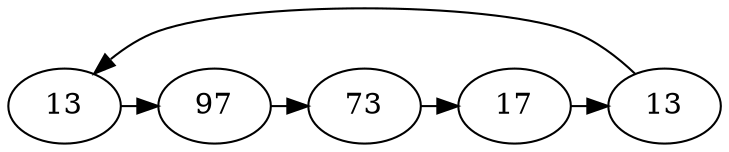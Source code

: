 // Loop
digraph {
	A [label=13]
	B [label=97]
	C [label=73]
	D [label=17]
	E [label=13]
	A -> B [constraint=false]
	B -> C [constraint=false]
	C -> D [constraint=false]
	D -> E [constraint=false]
	E -> A [constraint=false]
}
